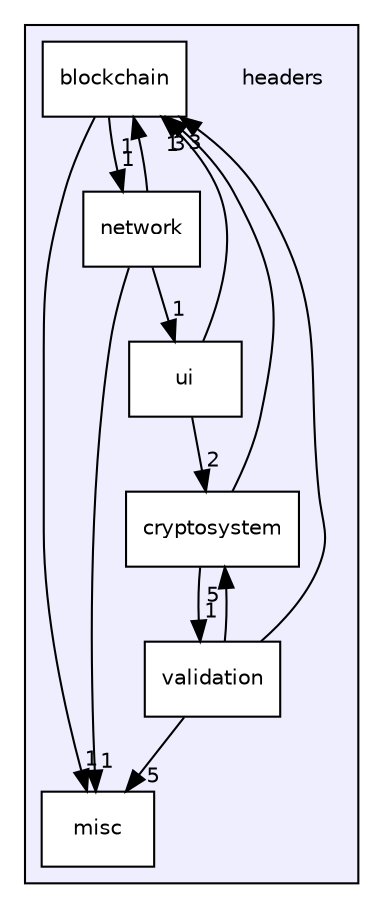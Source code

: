 digraph "/home/runner/work/PEPITAS-Cryptocurrency/PEPITAS-Cryptocurrency/headers" {
  compound=true
  node [ fontsize="10", fontname="Helvetica"];
  edge [ labelfontsize="10", labelfontname="Helvetica"];
  subgraph clusterdir_7f57b1e41c5acd0e859ae5f3a2b075a9 {
    graph [ bgcolor="#eeeeff", pencolor="black", label="" URL="dir_7f57b1e41c5acd0e859ae5f3a2b075a9.html"];
    dir_7f57b1e41c5acd0e859ae5f3a2b075a9 [shape=plaintext label="headers"];
    dir_970168e4fc598f7815ebfaae486ffad9 [shape=box label="blockchain" color="black" fillcolor="white" style="filled" URL="dir_970168e4fc598f7815ebfaae486ffad9.html"];
    dir_f4c924d95c8a1002b14665e0a9da530d [shape=box label="cryptosystem" color="black" fillcolor="white" style="filled" URL="dir_f4c924d95c8a1002b14665e0a9da530d.html"];
    dir_cd2dfb8956d87c3e23bff5bc3c96e5c3 [shape=box label="misc" color="black" fillcolor="white" style="filled" URL="dir_cd2dfb8956d87c3e23bff5bc3c96e5c3.html"];
    dir_83fbd955906e9032510966d415c56495 [shape=box label="network" color="black" fillcolor="white" style="filled" URL="dir_83fbd955906e9032510966d415c56495.html"];
    dir_fb6db9e3c1971fd2df53ff72f9853e3f [shape=box label="ui" color="black" fillcolor="white" style="filled" URL="dir_fb6db9e3c1971fd2df53ff72f9853e3f.html"];
    dir_1abae5ba6b7c6bf935bd52333e3d90cb [shape=box label="validation" color="black" fillcolor="white" style="filled" URL="dir_1abae5ba6b7c6bf935bd52333e3d90cb.html"];
  }
  dir_1abae5ba6b7c6bf935bd52333e3d90cb->dir_970168e4fc598f7815ebfaae486ffad9 [headlabel="3", labeldistance=1.5 headhref="dir_000006_000001.html"];
  dir_1abae5ba6b7c6bf935bd52333e3d90cb->dir_cd2dfb8956d87c3e23bff5bc3c96e5c3 [headlabel="5", labeldistance=1.5 headhref="dir_000006_000003.html"];
  dir_1abae5ba6b7c6bf935bd52333e3d90cb->dir_f4c924d95c8a1002b14665e0a9da530d [headlabel="5", labeldistance=1.5 headhref="dir_000006_000002.html"];
  dir_83fbd955906e9032510966d415c56495->dir_fb6db9e3c1971fd2df53ff72f9853e3f [headlabel="1", labeldistance=1.5 headhref="dir_000004_000005.html"];
  dir_83fbd955906e9032510966d415c56495->dir_970168e4fc598f7815ebfaae486ffad9 [headlabel="1", labeldistance=1.5 headhref="dir_000004_000001.html"];
  dir_83fbd955906e9032510966d415c56495->dir_cd2dfb8956d87c3e23bff5bc3c96e5c3 [headlabel="1", labeldistance=1.5 headhref="dir_000004_000003.html"];
  dir_fb6db9e3c1971fd2df53ff72f9853e3f->dir_970168e4fc598f7815ebfaae486ffad9 [headlabel="1", labeldistance=1.5 headhref="dir_000005_000001.html"];
  dir_fb6db9e3c1971fd2df53ff72f9853e3f->dir_f4c924d95c8a1002b14665e0a9da530d [headlabel="2", labeldistance=1.5 headhref="dir_000005_000002.html"];
  dir_970168e4fc598f7815ebfaae486ffad9->dir_83fbd955906e9032510966d415c56495 [headlabel="1", labeldistance=1.5 headhref="dir_000001_000004.html"];
  dir_970168e4fc598f7815ebfaae486ffad9->dir_cd2dfb8956d87c3e23bff5bc3c96e5c3 [headlabel="1", labeldistance=1.5 headhref="dir_000001_000003.html"];
  dir_f4c924d95c8a1002b14665e0a9da530d->dir_1abae5ba6b7c6bf935bd52333e3d90cb [headlabel="1", labeldistance=1.5 headhref="dir_000002_000006.html"];
  dir_f4c924d95c8a1002b14665e0a9da530d->dir_970168e4fc598f7815ebfaae486ffad9 [headlabel="3", labeldistance=1.5 headhref="dir_000002_000001.html"];
}
